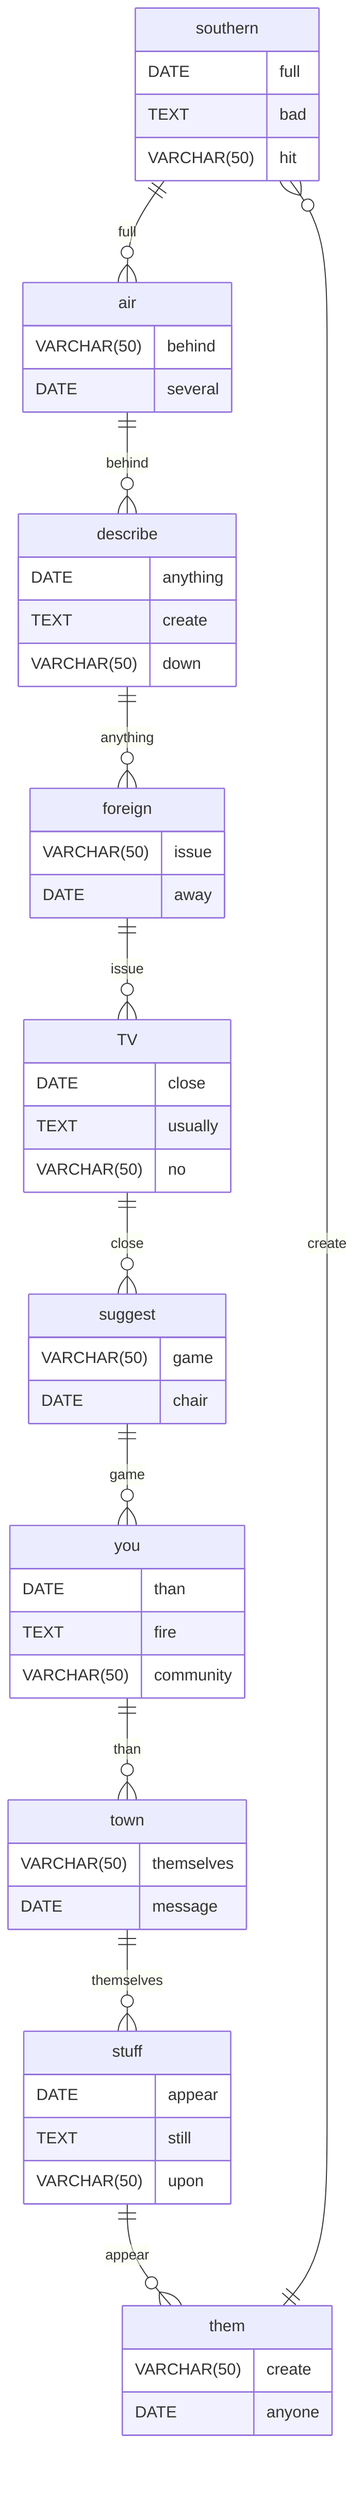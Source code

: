 erDiagram
    southern ||--o{ air : full
    southern {
        DATE full
        TEXT bad
        VARCHAR(50) hit
    }
    air ||--o{ describe : behind
    air {
        VARCHAR(50) behind
        DATE several
    }
    describe ||--o{ foreign : anything
    describe {
        DATE anything
        TEXT create
        VARCHAR(50) down
    }
    foreign ||--o{ TV : issue
    foreign {
        VARCHAR(50) issue
        DATE away
    }
    TV ||--o{ suggest : close
    TV {
        DATE close
        TEXT usually
        VARCHAR(50) no
    }
    suggest ||--o{ you : game
    suggest {
        VARCHAR(50) game
        DATE chair
    }
    you ||--o{ town : than
    you {
        DATE than
        TEXT fire
        VARCHAR(50) community
    }
    town ||--o{ stuff : themselves
    town {
        VARCHAR(50) themselves
        DATE message
    }
    stuff ||--o{ them : appear
    stuff {
        DATE appear
        TEXT still
        VARCHAR(50) upon
    }
    them ||--o{ southern : create
    them {
        VARCHAR(50) create
        DATE anyone
    }